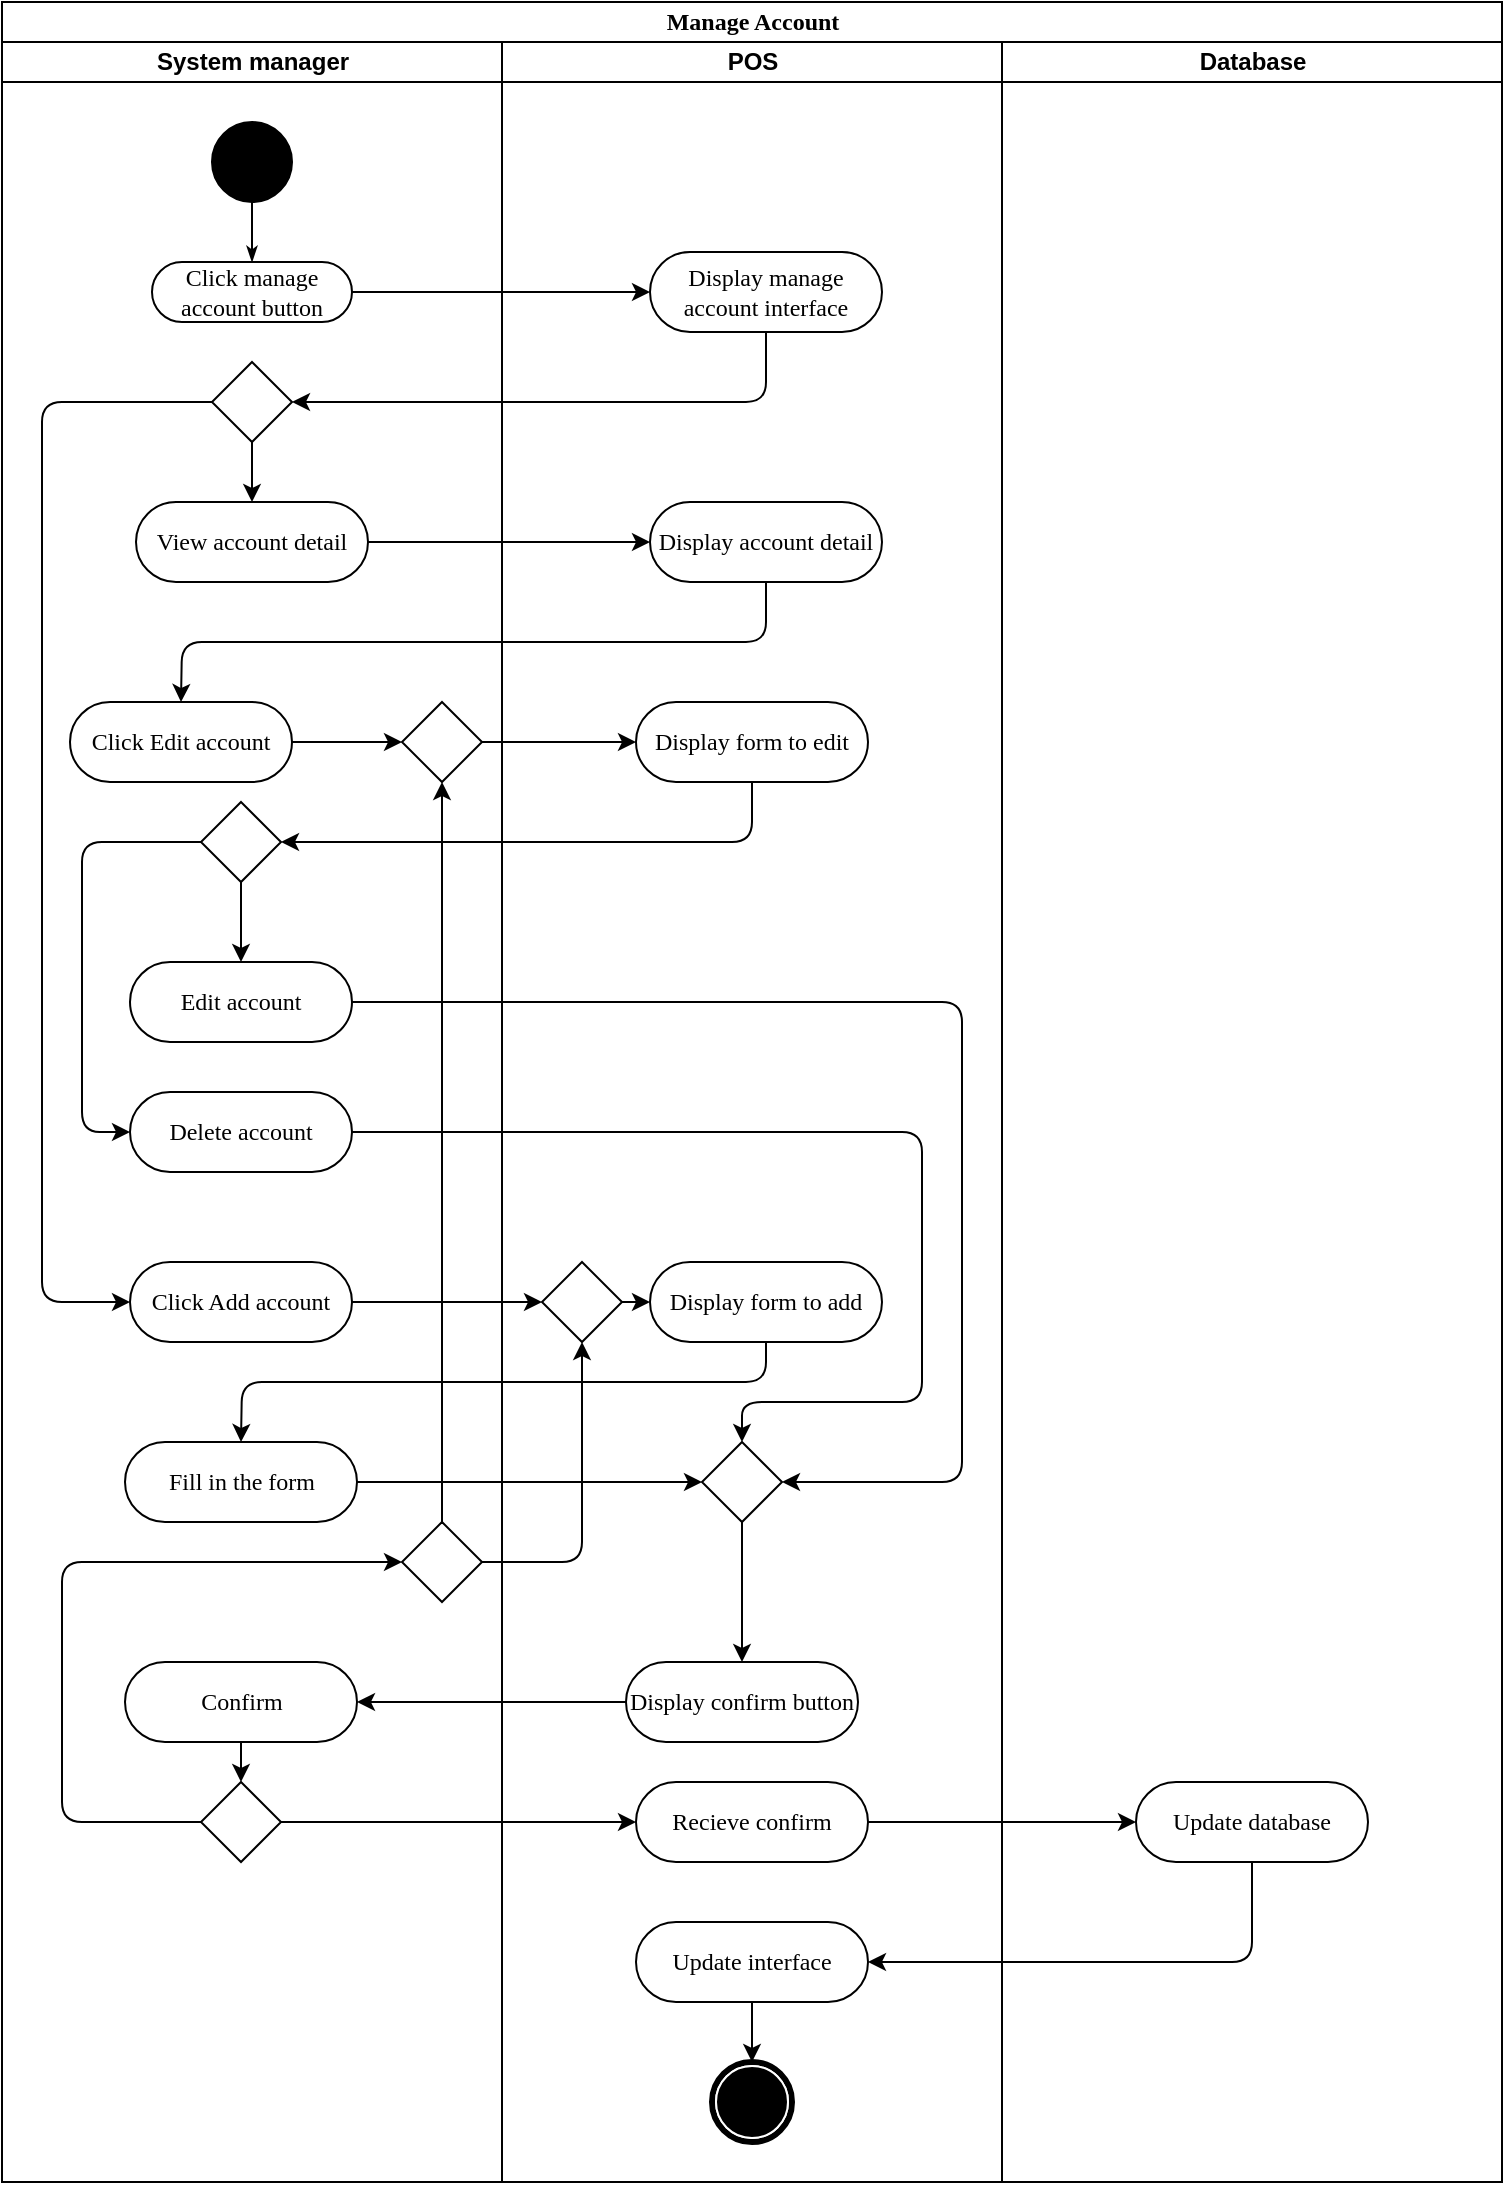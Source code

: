 <mxfile version="15.3.1" type="device"><diagram id="djILZpqK4pdp_uPhlAan" name="Page-1"><mxGraphModel dx="2374" dy="474" grid="1" gridSize="10" guides="1" tooltips="1" connect="1" arrows="1" fold="1" page="1" pageScale="1" pageWidth="827" pageHeight="1169" math="0" shadow="0"><root><mxCell id="0"/><mxCell id="1" parent="0"/><mxCell id="SYGWuiXyooFWxSvqd0BU-58" value="Manage Account" style="swimlane;html=1;childLayout=stackLayout;startSize=20;rounded=0;shadow=0;comic=0;labelBackgroundColor=none;strokeWidth=1;fontFamily=Verdana;fontSize=12;align=center;" vertex="1" parent="1"><mxGeometry x="-1600" y="50" width="750" height="1090" as="geometry"/></mxCell><mxCell id="SYGWuiXyooFWxSvqd0BU-59" value="System manager" style="swimlane;html=1;startSize=20;" vertex="1" parent="SYGWuiXyooFWxSvqd0BU-58"><mxGeometry y="20" width="250" height="1070" as="geometry"/></mxCell><mxCell id="SYGWuiXyooFWxSvqd0BU-60" value="" style="ellipse;whiteSpace=wrap;html=1;rounded=0;shadow=0;comic=0;labelBackgroundColor=none;strokeWidth=1;fillColor=#000000;fontFamily=Verdana;fontSize=12;align=center;" vertex="1" parent="SYGWuiXyooFWxSvqd0BU-59"><mxGeometry x="105" y="40" width="40" height="40" as="geometry"/></mxCell><mxCell id="SYGWuiXyooFWxSvqd0BU-61" value="Click manage account button" style="rounded=1;whiteSpace=wrap;html=1;shadow=0;comic=0;labelBackgroundColor=none;strokeWidth=1;fontFamily=Verdana;fontSize=12;align=center;arcSize=50;" vertex="1" parent="SYGWuiXyooFWxSvqd0BU-59"><mxGeometry x="75" y="110" width="100" height="30" as="geometry"/></mxCell><mxCell id="SYGWuiXyooFWxSvqd0BU-62" style="edgeStyle=orthogonalEdgeStyle;rounded=0;html=1;labelBackgroundColor=none;startArrow=none;startFill=0;startSize=5;endArrow=classicThin;endFill=1;endSize=5;jettySize=auto;orthogonalLoop=1;strokeWidth=1;fontFamily=Verdana;fontSize=12" edge="1" parent="SYGWuiXyooFWxSvqd0BU-59" source="SYGWuiXyooFWxSvqd0BU-60" target="SYGWuiXyooFWxSvqd0BU-61"><mxGeometry relative="1" as="geometry"/></mxCell><mxCell id="SYGWuiXyooFWxSvqd0BU-63" value="" style="rhombus;whiteSpace=wrap;html=1;" vertex="1" parent="SYGWuiXyooFWxSvqd0BU-59"><mxGeometry x="105" y="160" width="40" height="40" as="geometry"/></mxCell><mxCell id="SYGWuiXyooFWxSvqd0BU-64" value="View account detail" style="rounded=1;whiteSpace=wrap;html=1;shadow=0;comic=0;labelBackgroundColor=none;strokeWidth=1;fontFamily=Verdana;fontSize=12;align=center;arcSize=50;" vertex="1" parent="SYGWuiXyooFWxSvqd0BU-59"><mxGeometry x="67" y="230" width="116" height="40" as="geometry"/></mxCell><mxCell id="SYGWuiXyooFWxSvqd0BU-65" value="Click Edit account" style="rounded=1;whiteSpace=wrap;html=1;shadow=0;comic=0;labelBackgroundColor=none;strokeWidth=1;fontFamily=Verdana;fontSize=12;align=center;arcSize=50;" vertex="1" parent="SYGWuiXyooFWxSvqd0BU-59"><mxGeometry x="34" y="330" width="111" height="40" as="geometry"/></mxCell><mxCell id="SYGWuiXyooFWxSvqd0BU-66" value="" style="rhombus;whiteSpace=wrap;html=1;" vertex="1" parent="SYGWuiXyooFWxSvqd0BU-59"><mxGeometry x="99.5" y="380" width="40" height="40" as="geometry"/></mxCell><mxCell id="SYGWuiXyooFWxSvqd0BU-67" value="Edit account" style="rounded=1;whiteSpace=wrap;html=1;shadow=0;comic=0;labelBackgroundColor=none;strokeWidth=1;fontFamily=Verdana;fontSize=12;align=center;arcSize=50;" vertex="1" parent="SYGWuiXyooFWxSvqd0BU-59"><mxGeometry x="64" y="460" width="111" height="40" as="geometry"/></mxCell><mxCell id="SYGWuiXyooFWxSvqd0BU-68" value="" style="endArrow=classic;html=1;exitX=0.5;exitY=1;exitDx=0;exitDy=0;entryX=0.5;entryY=0;entryDx=0;entryDy=0;" edge="1" parent="SYGWuiXyooFWxSvqd0BU-59" source="SYGWuiXyooFWxSvqd0BU-66" target="SYGWuiXyooFWxSvqd0BU-67"><mxGeometry width="50" height="50" relative="1" as="geometry"><mxPoint x="250" y="440" as="sourcePoint"/><mxPoint x="300" y="390" as="targetPoint"/></mxGeometry></mxCell><mxCell id="SYGWuiXyooFWxSvqd0BU-69" value="" style="endArrow=classic;html=1;exitX=0.5;exitY=1;exitDx=0;exitDy=0;entryX=0.5;entryY=0;entryDx=0;entryDy=0;" edge="1" parent="SYGWuiXyooFWxSvqd0BU-59" source="SYGWuiXyooFWxSvqd0BU-63" target="SYGWuiXyooFWxSvqd0BU-64"><mxGeometry width="50" height="50" relative="1" as="geometry"><mxPoint x="170" y="210" as="sourcePoint"/><mxPoint x="220" y="160" as="targetPoint"/></mxGeometry></mxCell><mxCell id="SYGWuiXyooFWxSvqd0BU-70" value="Delete account" style="rounded=1;whiteSpace=wrap;html=1;shadow=0;comic=0;labelBackgroundColor=none;strokeWidth=1;fontFamily=Verdana;fontSize=12;align=center;arcSize=50;" vertex="1" parent="SYGWuiXyooFWxSvqd0BU-59"><mxGeometry x="64" y="525" width="111" height="40" as="geometry"/></mxCell><mxCell id="SYGWuiXyooFWxSvqd0BU-71" value="" style="endArrow=classic;html=1;exitX=0;exitY=0.5;exitDx=0;exitDy=0;entryX=0;entryY=0.5;entryDx=0;entryDy=0;" edge="1" parent="SYGWuiXyooFWxSvqd0BU-59" source="SYGWuiXyooFWxSvqd0BU-66" target="SYGWuiXyooFWxSvqd0BU-70"><mxGeometry width="50" height="50" relative="1" as="geometry"><mxPoint x="190" y="500" as="sourcePoint"/><mxPoint x="240" y="450" as="targetPoint"/><Array as="points"><mxPoint x="40" y="400"/><mxPoint x="40" y="470"/><mxPoint x="40" y="545"/></Array></mxGeometry></mxCell><mxCell id="SYGWuiXyooFWxSvqd0BU-72" value="Click Add account" style="rounded=1;whiteSpace=wrap;html=1;shadow=0;comic=0;labelBackgroundColor=none;strokeWidth=1;fontFamily=Verdana;fontSize=12;align=center;arcSize=50;" vertex="1" parent="SYGWuiXyooFWxSvqd0BU-59"><mxGeometry x="64" y="610" width="111" height="40" as="geometry"/></mxCell><mxCell id="SYGWuiXyooFWxSvqd0BU-73" value="" style="endArrow=classic;html=1;exitX=0;exitY=0.5;exitDx=0;exitDy=0;entryX=0;entryY=0.5;entryDx=0;entryDy=0;" edge="1" parent="SYGWuiXyooFWxSvqd0BU-59" source="SYGWuiXyooFWxSvqd0BU-63" target="SYGWuiXyooFWxSvqd0BU-72"><mxGeometry width="50" height="50" relative="1" as="geometry"><mxPoint x="190" y="360" as="sourcePoint"/><mxPoint x="40" y="580" as="targetPoint"/><Array as="points"><mxPoint x="20" y="180"/><mxPoint x="20" y="630"/></Array></mxGeometry></mxCell><mxCell id="SYGWuiXyooFWxSvqd0BU-74" value="Fill in the form" style="rounded=1;whiteSpace=wrap;html=1;shadow=0;comic=0;labelBackgroundColor=none;strokeWidth=1;fontFamily=Verdana;fontSize=12;align=center;arcSize=50;" vertex="1" parent="SYGWuiXyooFWxSvqd0BU-59"><mxGeometry x="61.5" y="700" width="116" height="40" as="geometry"/></mxCell><mxCell id="SYGWuiXyooFWxSvqd0BU-75" value="" style="rhombus;whiteSpace=wrap;html=1;" vertex="1" parent="SYGWuiXyooFWxSvqd0BU-59"><mxGeometry x="99.5" y="870" width="40" height="40" as="geometry"/></mxCell><mxCell id="SYGWuiXyooFWxSvqd0BU-76" value="" style="endArrow=classic;html=1;exitX=0;exitY=0.5;exitDx=0;exitDy=0;entryX=0;entryY=0.5;entryDx=0;entryDy=0;" edge="1" parent="SYGWuiXyooFWxSvqd0BU-59" source="SYGWuiXyooFWxSvqd0BU-75" target="SYGWuiXyooFWxSvqd0BU-77"><mxGeometry width="50" height="50" relative="1" as="geometry"><mxPoint x="120" y="830" as="sourcePoint"/><mxPoint x="119.5" y="940" as="targetPoint"/><Array as="points"><mxPoint x="30" y="890"/><mxPoint x="30" y="760"/></Array></mxGeometry></mxCell><mxCell id="SYGWuiXyooFWxSvqd0BU-77" value="" style="rhombus;whiteSpace=wrap;html=1;" vertex="1" parent="SYGWuiXyooFWxSvqd0BU-59"><mxGeometry x="200" y="740" width="40" height="40" as="geometry"/></mxCell><mxCell id="SYGWuiXyooFWxSvqd0BU-78" value="" style="rhombus;whiteSpace=wrap;html=1;" vertex="1" parent="SYGWuiXyooFWxSvqd0BU-59"><mxGeometry x="200" y="330" width="40" height="40" as="geometry"/></mxCell><mxCell id="SYGWuiXyooFWxSvqd0BU-79" value="" style="endArrow=classic;html=1;exitX=1;exitY=0.5;exitDx=0;exitDy=0;entryX=0;entryY=0.5;entryDx=0;entryDy=0;" edge="1" parent="SYGWuiXyooFWxSvqd0BU-59" source="SYGWuiXyooFWxSvqd0BU-65" target="SYGWuiXyooFWxSvqd0BU-78"><mxGeometry width="50" height="50" relative="1" as="geometry"><mxPoint x="190" y="320" as="sourcePoint"/><mxPoint x="331" y="320" as="targetPoint"/></mxGeometry></mxCell><mxCell id="SYGWuiXyooFWxSvqd0BU-80" value="" style="endArrow=classic;html=1;exitX=0.5;exitY=0;exitDx=0;exitDy=0;entryX=0.5;entryY=1;entryDx=0;entryDy=0;" edge="1" parent="SYGWuiXyooFWxSvqd0BU-59" source="SYGWuiXyooFWxSvqd0BU-77" target="SYGWuiXyooFWxSvqd0BU-78"><mxGeometry width="50" height="50" relative="1" as="geometry"><mxPoint x="190" y="680" as="sourcePoint"/><mxPoint x="220" y="380" as="targetPoint"/><Array as="points"/></mxGeometry></mxCell><mxCell id="SYGWuiXyooFWxSvqd0BU-81" value="Confirm" style="rounded=1;whiteSpace=wrap;html=1;shadow=0;comic=0;labelBackgroundColor=none;strokeWidth=1;fontFamily=Verdana;fontSize=12;align=center;arcSize=50;" vertex="1" parent="SYGWuiXyooFWxSvqd0BU-59"><mxGeometry x="61.5" y="810" width="116" height="40" as="geometry"/></mxCell><mxCell id="SYGWuiXyooFWxSvqd0BU-82" value="" style="endArrow=classic;html=1;entryX=0.5;entryY=0;entryDx=0;entryDy=0;" edge="1" parent="SYGWuiXyooFWxSvqd0BU-59" source="SYGWuiXyooFWxSvqd0BU-81" target="SYGWuiXyooFWxSvqd0BU-75"><mxGeometry width="50" height="50" relative="1" as="geometry"><mxPoint x="129.5" y="920" as="sourcePoint"/><mxPoint x="129.5" y="950" as="targetPoint"/></mxGeometry></mxCell><mxCell id="SYGWuiXyooFWxSvqd0BU-83" value="" style="endArrow=classic;html=1;exitX=1;exitY=0.5;exitDx=0;exitDy=0;entryX=0;entryY=0.5;entryDx=0;entryDy=0;" edge="1" parent="SYGWuiXyooFWxSvqd0BU-58" source="SYGWuiXyooFWxSvqd0BU-64" target="SYGWuiXyooFWxSvqd0BU-87"><mxGeometry width="50" height="50" relative="1" as="geometry"><mxPoint x="180.5" y="200" as="sourcePoint"/><mxPoint x="300" y="270" as="targetPoint"/></mxGeometry></mxCell><mxCell id="SYGWuiXyooFWxSvqd0BU-84" value="" style="endArrow=classic;html=1;entryX=0.5;entryY=0;entryDx=0;entryDy=0;exitX=0.5;exitY=1;exitDx=0;exitDy=0;" edge="1" parent="SYGWuiXyooFWxSvqd0BU-58" source="SYGWuiXyooFWxSvqd0BU-87" target="SYGWuiXyooFWxSvqd0BU-65"><mxGeometry width="50" height="50" relative="1" as="geometry"><mxPoint x="387" y="300" as="sourcePoint"/><mxPoint x="130" y="385" as="targetPoint"/><Array as="points"><mxPoint x="382" y="320"/><mxPoint x="90" y="320"/></Array></mxGeometry></mxCell><mxCell id="SYGWuiXyooFWxSvqd0BU-85" value="POS" style="swimlane;html=1;startSize=20;" vertex="1" parent="SYGWuiXyooFWxSvqd0BU-58"><mxGeometry x="250" y="20" width="250" height="1070" as="geometry"/></mxCell><mxCell id="SYGWuiXyooFWxSvqd0BU-86" value="Display manage account interface" style="rounded=1;whiteSpace=wrap;html=1;shadow=0;comic=0;labelBackgroundColor=none;strokeWidth=1;fontFamily=Verdana;fontSize=12;align=center;arcSize=50;" vertex="1" parent="SYGWuiXyooFWxSvqd0BU-85"><mxGeometry x="74" y="105" width="116" height="40" as="geometry"/></mxCell><mxCell id="SYGWuiXyooFWxSvqd0BU-87" value="Display account detail" style="rounded=1;whiteSpace=wrap;html=1;shadow=0;comic=0;labelBackgroundColor=none;strokeWidth=1;fontFamily=Verdana;fontSize=12;align=center;arcSize=50;" vertex="1" parent="SYGWuiXyooFWxSvqd0BU-85"><mxGeometry x="74" y="230" width="116" height="40" as="geometry"/></mxCell><mxCell id="SYGWuiXyooFWxSvqd0BU-88" value="Display form to edit" style="rounded=1;whiteSpace=wrap;html=1;shadow=0;comic=0;labelBackgroundColor=none;strokeWidth=1;fontFamily=Verdana;fontSize=12;align=center;arcSize=50;" vertex="1" parent="SYGWuiXyooFWxSvqd0BU-85"><mxGeometry x="67" y="330" width="116" height="40" as="geometry"/></mxCell><mxCell id="SYGWuiXyooFWxSvqd0BU-89" value="Display form to add" style="rounded=1;whiteSpace=wrap;html=1;shadow=0;comic=0;labelBackgroundColor=none;strokeWidth=1;fontFamily=Verdana;fontSize=12;align=center;arcSize=50;" vertex="1" parent="SYGWuiXyooFWxSvqd0BU-85"><mxGeometry x="74" y="610" width="116" height="40" as="geometry"/></mxCell><mxCell id="SYGWuiXyooFWxSvqd0BU-90" value="" style="rhombus;whiteSpace=wrap;html=1;" vertex="1" parent="SYGWuiXyooFWxSvqd0BU-85"><mxGeometry x="100" y="700" width="40" height="40" as="geometry"/></mxCell><mxCell id="SYGWuiXyooFWxSvqd0BU-91" value="Display confirm button" style="rounded=1;whiteSpace=wrap;html=1;shadow=0;comic=0;labelBackgroundColor=none;strokeWidth=1;fontFamily=Verdana;fontSize=12;align=center;arcSize=50;" vertex="1" parent="SYGWuiXyooFWxSvqd0BU-85"><mxGeometry x="62" y="810" width="116" height="40" as="geometry"/></mxCell><mxCell id="SYGWuiXyooFWxSvqd0BU-92" value="" style="endArrow=classic;html=1;exitX=0.5;exitY=1;exitDx=0;exitDy=0;entryX=0.5;entryY=0;entryDx=0;entryDy=0;" edge="1" parent="SYGWuiXyooFWxSvqd0BU-85" source="SYGWuiXyooFWxSvqd0BU-90" target="SYGWuiXyooFWxSvqd0BU-91"><mxGeometry width="50" height="50" relative="1" as="geometry"><mxPoint x="-30" y="770" as="sourcePoint"/><mxPoint x="20" y="720" as="targetPoint"/></mxGeometry></mxCell><mxCell id="SYGWuiXyooFWxSvqd0BU-93" value="Recieve confirm" style="rounded=1;whiteSpace=wrap;html=1;shadow=0;comic=0;labelBackgroundColor=none;strokeWidth=1;fontFamily=Verdana;fontSize=12;align=center;arcSize=50;" vertex="1" parent="SYGWuiXyooFWxSvqd0BU-85"><mxGeometry x="67" y="870" width="116" height="40" as="geometry"/></mxCell><mxCell id="SYGWuiXyooFWxSvqd0BU-94" value="Update interface" style="rounded=1;whiteSpace=wrap;html=1;shadow=0;comic=0;labelBackgroundColor=none;strokeWidth=1;fontFamily=Verdana;fontSize=12;align=center;arcSize=50;" vertex="1" parent="SYGWuiXyooFWxSvqd0BU-85"><mxGeometry x="67" y="940" width="116" height="40" as="geometry"/></mxCell><mxCell id="SYGWuiXyooFWxSvqd0BU-95" value="" style="shape=mxgraph.bpmn.shape;html=1;verticalLabelPosition=bottom;labelBackgroundColor=#ffffff;verticalAlign=top;perimeter=ellipsePerimeter;outline=end;symbol=terminate;rounded=0;shadow=0;comic=0;strokeWidth=1;fontFamily=Verdana;fontSize=12;align=center;" vertex="1" parent="SYGWuiXyooFWxSvqd0BU-85"><mxGeometry x="105" y="1010" width="40" height="40" as="geometry"/></mxCell><mxCell id="SYGWuiXyooFWxSvqd0BU-96" value="" style="endArrow=classic;html=1;exitX=0.5;exitY=1;exitDx=0;exitDy=0;entryX=0.5;entryY=0;entryDx=0;entryDy=0;" edge="1" parent="SYGWuiXyooFWxSvqd0BU-85" source="SYGWuiXyooFWxSvqd0BU-94" target="SYGWuiXyooFWxSvqd0BU-95"><mxGeometry width="50" height="50" relative="1" as="geometry"><mxPoint x="-60" y="930" as="sourcePoint"/><mxPoint x="-10" y="880" as="targetPoint"/></mxGeometry></mxCell><mxCell id="SYGWuiXyooFWxSvqd0BU-97" value="" style="rhombus;whiteSpace=wrap;html=1;" vertex="1" parent="SYGWuiXyooFWxSvqd0BU-85"><mxGeometry x="20" y="610" width="40" height="40" as="geometry"/></mxCell><mxCell id="SYGWuiXyooFWxSvqd0BU-98" value="" style="endArrow=classic;html=1;exitX=1;exitY=0.5;exitDx=0;exitDy=0;entryX=0;entryY=0.5;entryDx=0;entryDy=0;" edge="1" parent="SYGWuiXyooFWxSvqd0BU-85" source="SYGWuiXyooFWxSvqd0BU-97" target="SYGWuiXyooFWxSvqd0BU-89"><mxGeometry width="50" height="50" relative="1" as="geometry"><mxPoint x="70" y="680" as="sourcePoint"/><mxPoint x="120" y="630" as="targetPoint"/></mxGeometry></mxCell><mxCell id="SYGWuiXyooFWxSvqd0BU-99" value="Database" style="swimlane;html=1;startSize=20;" vertex="1" parent="SYGWuiXyooFWxSvqd0BU-58"><mxGeometry x="500" y="20" width="250" height="1070" as="geometry"><mxRectangle x="500" y="20" width="30" height="970" as="alternateBounds"/></mxGeometry></mxCell><mxCell id="SYGWuiXyooFWxSvqd0BU-100" value="Update database" style="rounded=1;whiteSpace=wrap;html=1;shadow=0;comic=0;labelBackgroundColor=none;strokeWidth=1;fontFamily=Verdana;fontSize=12;align=center;arcSize=50;" vertex="1" parent="SYGWuiXyooFWxSvqd0BU-99"><mxGeometry x="67" y="870" width="116" height="40" as="geometry"/></mxCell><mxCell id="SYGWuiXyooFWxSvqd0BU-101" value="" style="endArrow=classic;html=1;exitX=1;exitY=0.5;exitDx=0;exitDy=0;entryX=0;entryY=0.5;entryDx=0;entryDy=0;" edge="1" parent="SYGWuiXyooFWxSvqd0BU-58" source="SYGWuiXyooFWxSvqd0BU-61" target="SYGWuiXyooFWxSvqd0BU-86"><mxGeometry width="50" height="50" relative="1" as="geometry"><mxPoint x="270" y="230" as="sourcePoint"/><mxPoint x="125" y="220" as="targetPoint"/></mxGeometry></mxCell><mxCell id="SYGWuiXyooFWxSvqd0BU-102" value="" style="endArrow=classic;html=1;exitX=0.5;exitY=1;exitDx=0;exitDy=0;entryX=1;entryY=0.5;entryDx=0;entryDy=0;" edge="1" parent="SYGWuiXyooFWxSvqd0BU-58" source="SYGWuiXyooFWxSvqd0BU-86" target="SYGWuiXyooFWxSvqd0BU-63"><mxGeometry width="50" height="50" relative="1" as="geometry"><mxPoint x="270" y="360" as="sourcePoint"/><mxPoint x="126.75" y="240" as="targetPoint"/><Array as="points"><mxPoint x="382" y="200"/></Array></mxGeometry></mxCell><mxCell id="SYGWuiXyooFWxSvqd0BU-103" value="" style="endArrow=classic;html=1;exitX=0.5;exitY=1;exitDx=0;exitDy=0;entryX=1;entryY=0.5;entryDx=0;entryDy=0;" edge="1" parent="SYGWuiXyooFWxSvqd0BU-58" source="SYGWuiXyooFWxSvqd0BU-88" target="SYGWuiXyooFWxSvqd0BU-66"><mxGeometry width="50" height="50" relative="1" as="geometry"><mxPoint x="190" y="470" as="sourcePoint"/><mxPoint x="240" y="420" as="targetPoint"/><Array as="points"><mxPoint x="375" y="420"/></Array></mxGeometry></mxCell><mxCell id="SYGWuiXyooFWxSvqd0BU-104" value="" style="endArrow=classic;html=1;exitX=0.5;exitY=1;exitDx=0;exitDy=0;entryX=0.5;entryY=0;entryDx=0;entryDy=0;" edge="1" parent="SYGWuiXyooFWxSvqd0BU-58" source="SYGWuiXyooFWxSvqd0BU-89" target="SYGWuiXyooFWxSvqd0BU-74"><mxGeometry width="50" height="50" relative="1" as="geometry"><mxPoint x="220" y="800" as="sourcePoint"/><mxPoint x="270" y="750" as="targetPoint"/><Array as="points"><mxPoint x="382" y="690"/><mxPoint x="120" y="690"/></Array></mxGeometry></mxCell><mxCell id="SYGWuiXyooFWxSvqd0BU-105" value="" style="endArrow=classic;html=1;exitX=1;exitY=0.5;exitDx=0;exitDy=0;entryX=0;entryY=0.5;entryDx=0;entryDy=0;" edge="1" parent="SYGWuiXyooFWxSvqd0BU-58" source="SYGWuiXyooFWxSvqd0BU-74" target="SYGWuiXyooFWxSvqd0BU-90"><mxGeometry width="50" height="50" relative="1" as="geometry"><mxPoint x="220" y="800" as="sourcePoint"/><mxPoint x="270" y="750" as="targetPoint"/></mxGeometry></mxCell><mxCell id="SYGWuiXyooFWxSvqd0BU-106" value="" style="endArrow=classic;html=1;exitX=1;exitY=0.5;exitDx=0;exitDy=0;entryX=0.5;entryY=0;entryDx=0;entryDy=0;" edge="1" parent="SYGWuiXyooFWxSvqd0BU-58" source="SYGWuiXyooFWxSvqd0BU-70" target="SYGWuiXyooFWxSvqd0BU-90"><mxGeometry width="50" height="50" relative="1" as="geometry"><mxPoint x="220" y="640" as="sourcePoint"/><mxPoint x="270" y="590" as="targetPoint"/><Array as="points"><mxPoint x="460" y="565"/><mxPoint x="460" y="630"/><mxPoint x="460" y="700"/><mxPoint x="410" y="700"/><mxPoint x="370" y="700"/></Array></mxGeometry></mxCell><mxCell id="SYGWuiXyooFWxSvqd0BU-107" value="" style="endArrow=classic;html=1;exitX=1;exitY=0.5;exitDx=0;exitDy=0;entryX=1;entryY=0.5;entryDx=0;entryDy=0;" edge="1" parent="SYGWuiXyooFWxSvqd0BU-58" source="SYGWuiXyooFWxSvqd0BU-67" target="SYGWuiXyooFWxSvqd0BU-90"><mxGeometry width="50" height="50" relative="1" as="geometry"><mxPoint x="220" y="640" as="sourcePoint"/><mxPoint x="270" y="590" as="targetPoint"/><Array as="points"><mxPoint x="480" y="500"/><mxPoint x="480" y="740"/></Array></mxGeometry></mxCell><mxCell id="SYGWuiXyooFWxSvqd0BU-108" value="" style="endArrow=classic;html=1;exitX=0;exitY=0.5;exitDx=0;exitDy=0;entryX=1;entryY=0.5;entryDx=0;entryDy=0;" edge="1" parent="SYGWuiXyooFWxSvqd0BU-58" source="SYGWuiXyooFWxSvqd0BU-91" target="SYGWuiXyooFWxSvqd0BU-81"><mxGeometry width="50" height="50" relative="1" as="geometry"><mxPoint x="220" y="880" as="sourcePoint"/><mxPoint x="270" y="830" as="targetPoint"/><Array as="points"><mxPoint x="240" y="850"/></Array></mxGeometry></mxCell><mxCell id="SYGWuiXyooFWxSvqd0BU-109" value="" style="endArrow=classic;html=1;exitX=1;exitY=0.5;exitDx=0;exitDy=0;entryX=0;entryY=0.5;entryDx=0;entryDy=0;" edge="1" parent="SYGWuiXyooFWxSvqd0BU-58" source="SYGWuiXyooFWxSvqd0BU-93" target="SYGWuiXyooFWxSvqd0BU-100"><mxGeometry width="50" height="50" relative="1" as="geometry"><mxPoint x="580" y="950" as="sourcePoint"/><mxPoint x="630" y="900" as="targetPoint"/></mxGeometry></mxCell><mxCell id="SYGWuiXyooFWxSvqd0BU-110" value="" style="endArrow=classic;html=1;exitX=0.5;exitY=1;exitDx=0;exitDy=0;entryX=1;entryY=0.5;entryDx=0;entryDy=0;" edge="1" parent="SYGWuiXyooFWxSvqd0BU-58" source="SYGWuiXyooFWxSvqd0BU-100" target="SYGWuiXyooFWxSvqd0BU-94"><mxGeometry width="50" height="50" relative="1" as="geometry"><mxPoint x="360" y="950" as="sourcePoint"/><mxPoint x="410" y="900" as="targetPoint"/><Array as="points"><mxPoint x="625" y="980"/></Array></mxGeometry></mxCell><mxCell id="SYGWuiXyooFWxSvqd0BU-111" value="" style="endArrow=classic;html=1;exitX=1;exitY=0.5;exitDx=0;exitDy=0;entryX=0.5;entryY=1;entryDx=0;entryDy=0;" edge="1" parent="SYGWuiXyooFWxSvqd0BU-58" source="SYGWuiXyooFWxSvqd0BU-77" target="SYGWuiXyooFWxSvqd0BU-97"><mxGeometry width="50" height="50" relative="1" as="geometry"><mxPoint x="190" y="790" as="sourcePoint"/><mxPoint x="240" y="740" as="targetPoint"/><Array as="points"><mxPoint x="290" y="780"/><mxPoint x="290" y="720"/></Array></mxGeometry></mxCell><mxCell id="SYGWuiXyooFWxSvqd0BU-112" value="" style="edgeStyle=orthogonalEdgeStyle;rounded=0;orthogonalLoop=1;jettySize=auto;html=1;" edge="1" parent="SYGWuiXyooFWxSvqd0BU-58" source="SYGWuiXyooFWxSvqd0BU-78" target="SYGWuiXyooFWxSvqd0BU-88"><mxGeometry relative="1" as="geometry"/></mxCell><mxCell id="SYGWuiXyooFWxSvqd0BU-113" value="" style="edgeStyle=orthogonalEdgeStyle;rounded=0;orthogonalLoop=1;jettySize=auto;html=1;" edge="1" parent="SYGWuiXyooFWxSvqd0BU-58" source="SYGWuiXyooFWxSvqd0BU-72" target="SYGWuiXyooFWxSvqd0BU-97"><mxGeometry relative="1" as="geometry"/></mxCell><mxCell id="SYGWuiXyooFWxSvqd0BU-114" value="" style="endArrow=classic;html=1;exitX=1;exitY=0.5;exitDx=0;exitDy=0;entryX=0;entryY=0.5;entryDx=0;entryDy=0;" edge="1" parent="SYGWuiXyooFWxSvqd0BU-58" source="SYGWuiXyooFWxSvqd0BU-75" target="SYGWuiXyooFWxSvqd0BU-93"><mxGeometry width="50" height="50" relative="1" as="geometry"><mxPoint x="190" y="790" as="sourcePoint"/><mxPoint x="70" y="820" as="targetPoint"/><Array as="points"><mxPoint x="220" y="910"/></Array></mxGeometry></mxCell></root></mxGraphModel></diagram></mxfile>